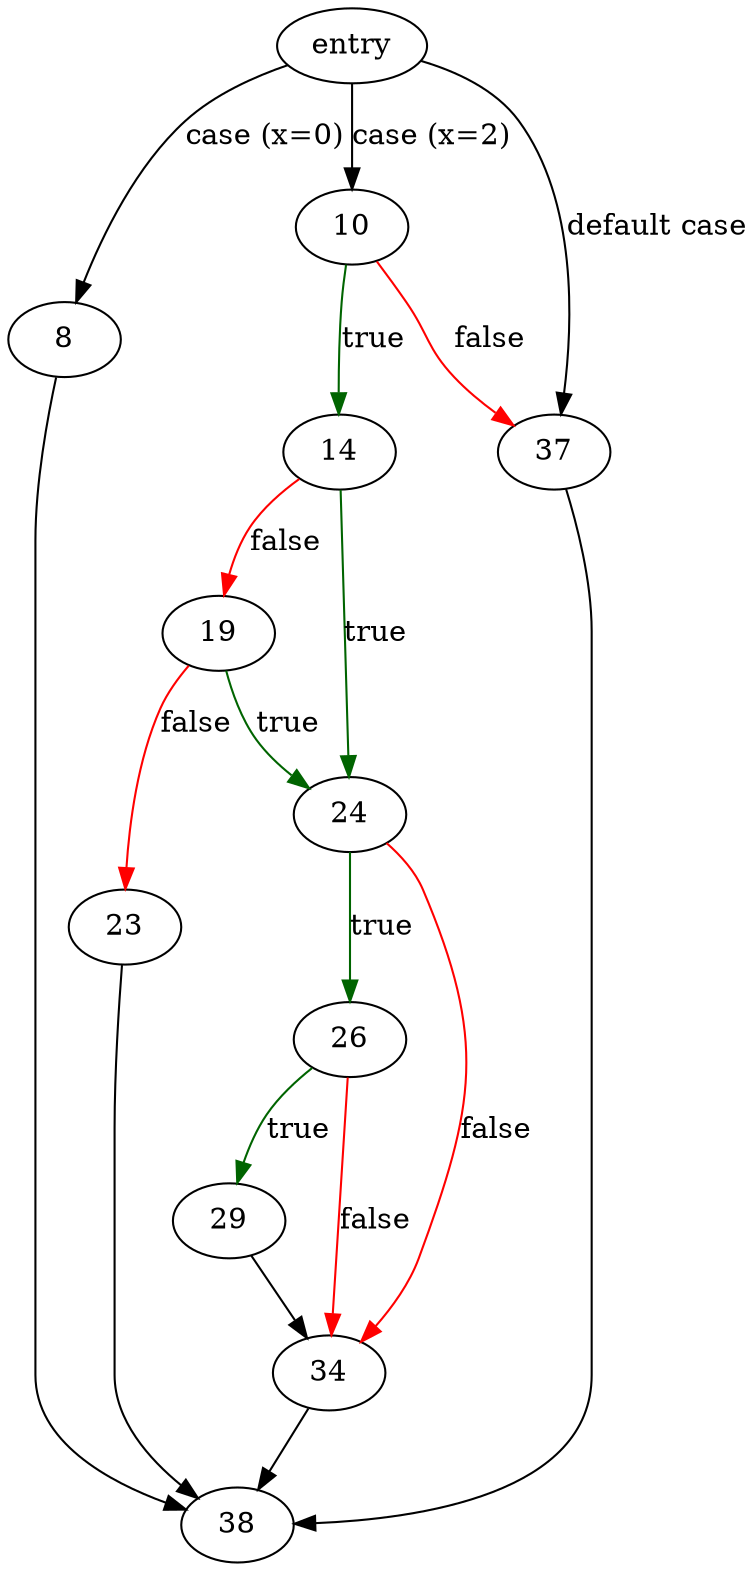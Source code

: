 digraph "parse_integer" {
	// Node definitions.
	2 [label=entry];
	8;
	10;
	14;
	19;
	23;
	24;
	26;
	29;
	34;
	37;
	38;

	// Edge definitions.
	2 -> 8 [label="case (x=0)"];
	2 -> 10 [label="case (x=2)"];
	2 -> 37 [label="default case"];
	8 -> 38;
	10 -> 14 [
		color=darkgreen
		label=true
	];
	10 -> 37 [
		color=red
		label=false
	];
	14 -> 19 [
		color=red
		label=false
	];
	14 -> 24 [
		color=darkgreen
		label=true
	];
	19 -> 23 [
		color=red
		label=false
	];
	19 -> 24 [
		color=darkgreen
		label=true
	];
	23 -> 38;
	24 -> 26 [
		color=darkgreen
		label=true
	];
	24 -> 34 [
		color=red
		label=false
	];
	26 -> 29 [
		color=darkgreen
		label=true
	];
	26 -> 34 [
		color=red
		label=false
	];
	29 -> 34;
	34 -> 38;
	37 -> 38;
}